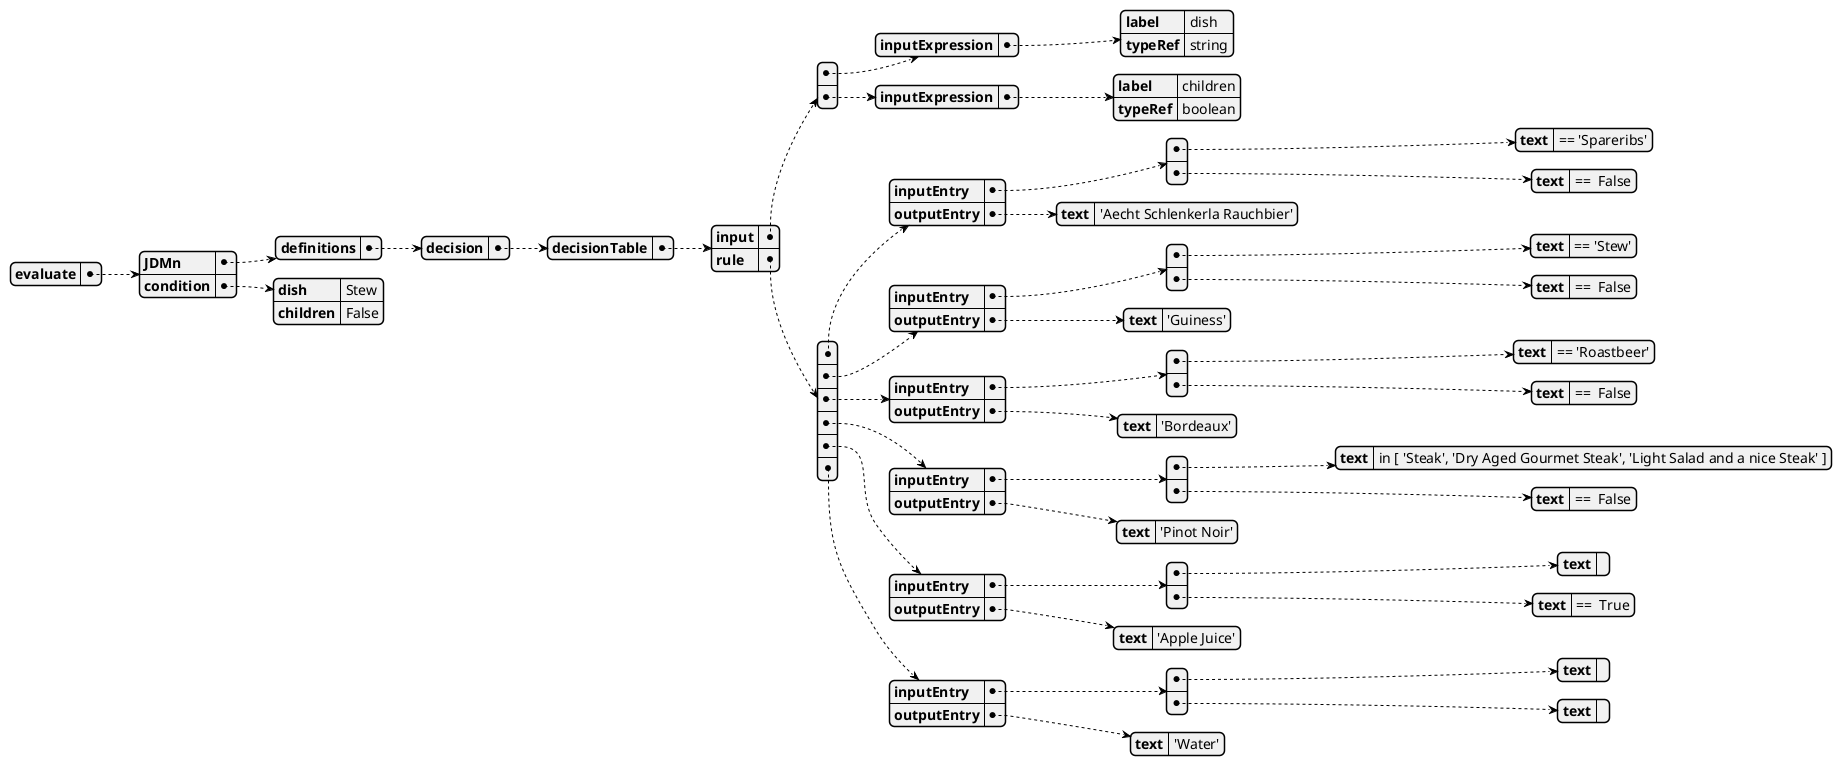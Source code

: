 @startjson
{
    "evaluate": {
        "JDMn": {
            "definitions": {
                "decision": {
                    "decisionTable": {
                        "input": [
                            {
                                "inputExpression": {
                                    "label": "dish",
                                    "typeRef": "string"
                                }
                            },
                            {
                                "inputExpression": {
                                    "label": "children",
                                    "typeRef": "boolean"
                                }
                            }
                        ],
                        "rule": [
                            {
                                "inputEntry": [
                                    {
                                        "text": "== 'Spareribs'"
                                    },
                                    {
                                        "text": "==  False"
                                    }
                                ],
                                "outputEntry": {
                                    "text": "'Aecht Schlenkerla Rauchbier'"
                                }
                            },
                            {
                                "inputEntry": [
                                    {
                                        "text": "== 'Stew'"
                                    },
                                    {
                                        "text": "==  False"
                                    }
                                ],
                                "outputEntry": {
                                    "text": "'Guiness'"
                                }
                            },
                            {
                                "inputEntry": [
                                    {
                                        "text": "== 'Roastbeer'"
                                    },
                                    {
                                        "text": "==  False"
                                    }
                                ],
                                "outputEntry": {
                                    "text": "'Bordeaux'"
                                }
                            },
                            {
                                "inputEntry": [
                                    {
                                        "text": "in [ 'Steak', 'Dry Aged Gourmet Steak', 'Light Salad and a nice Steak' ]"
                                    },
                                    {
                                        "text": "==  False"
                                    }
                                ],
                                "outputEntry": {
                                    "text": "'Pinot Noir'"
                                }
                            },
                            {
                                "inputEntry": [
                                    {
                                        "text": ""
                                    },
                                    {
                                        "text": "==  True"
                                    }
                                ],
                                "outputEntry": {
                                    "text": "'Apple Juice'"
                                }
                            },
                            {
                                "inputEntry": [
                                    {
                                        "text": ""
                                    },
                                    {
                                        "text": ""
                                    }
                                ],
                                "outputEntry": {
                                    "text": "'Water'"
                                }
                            }
                        ]
                    }
                }
            }
        },
        "condition": {
            "dish": "Stew",
            "children": "False"
        }
    }
}
@endjson